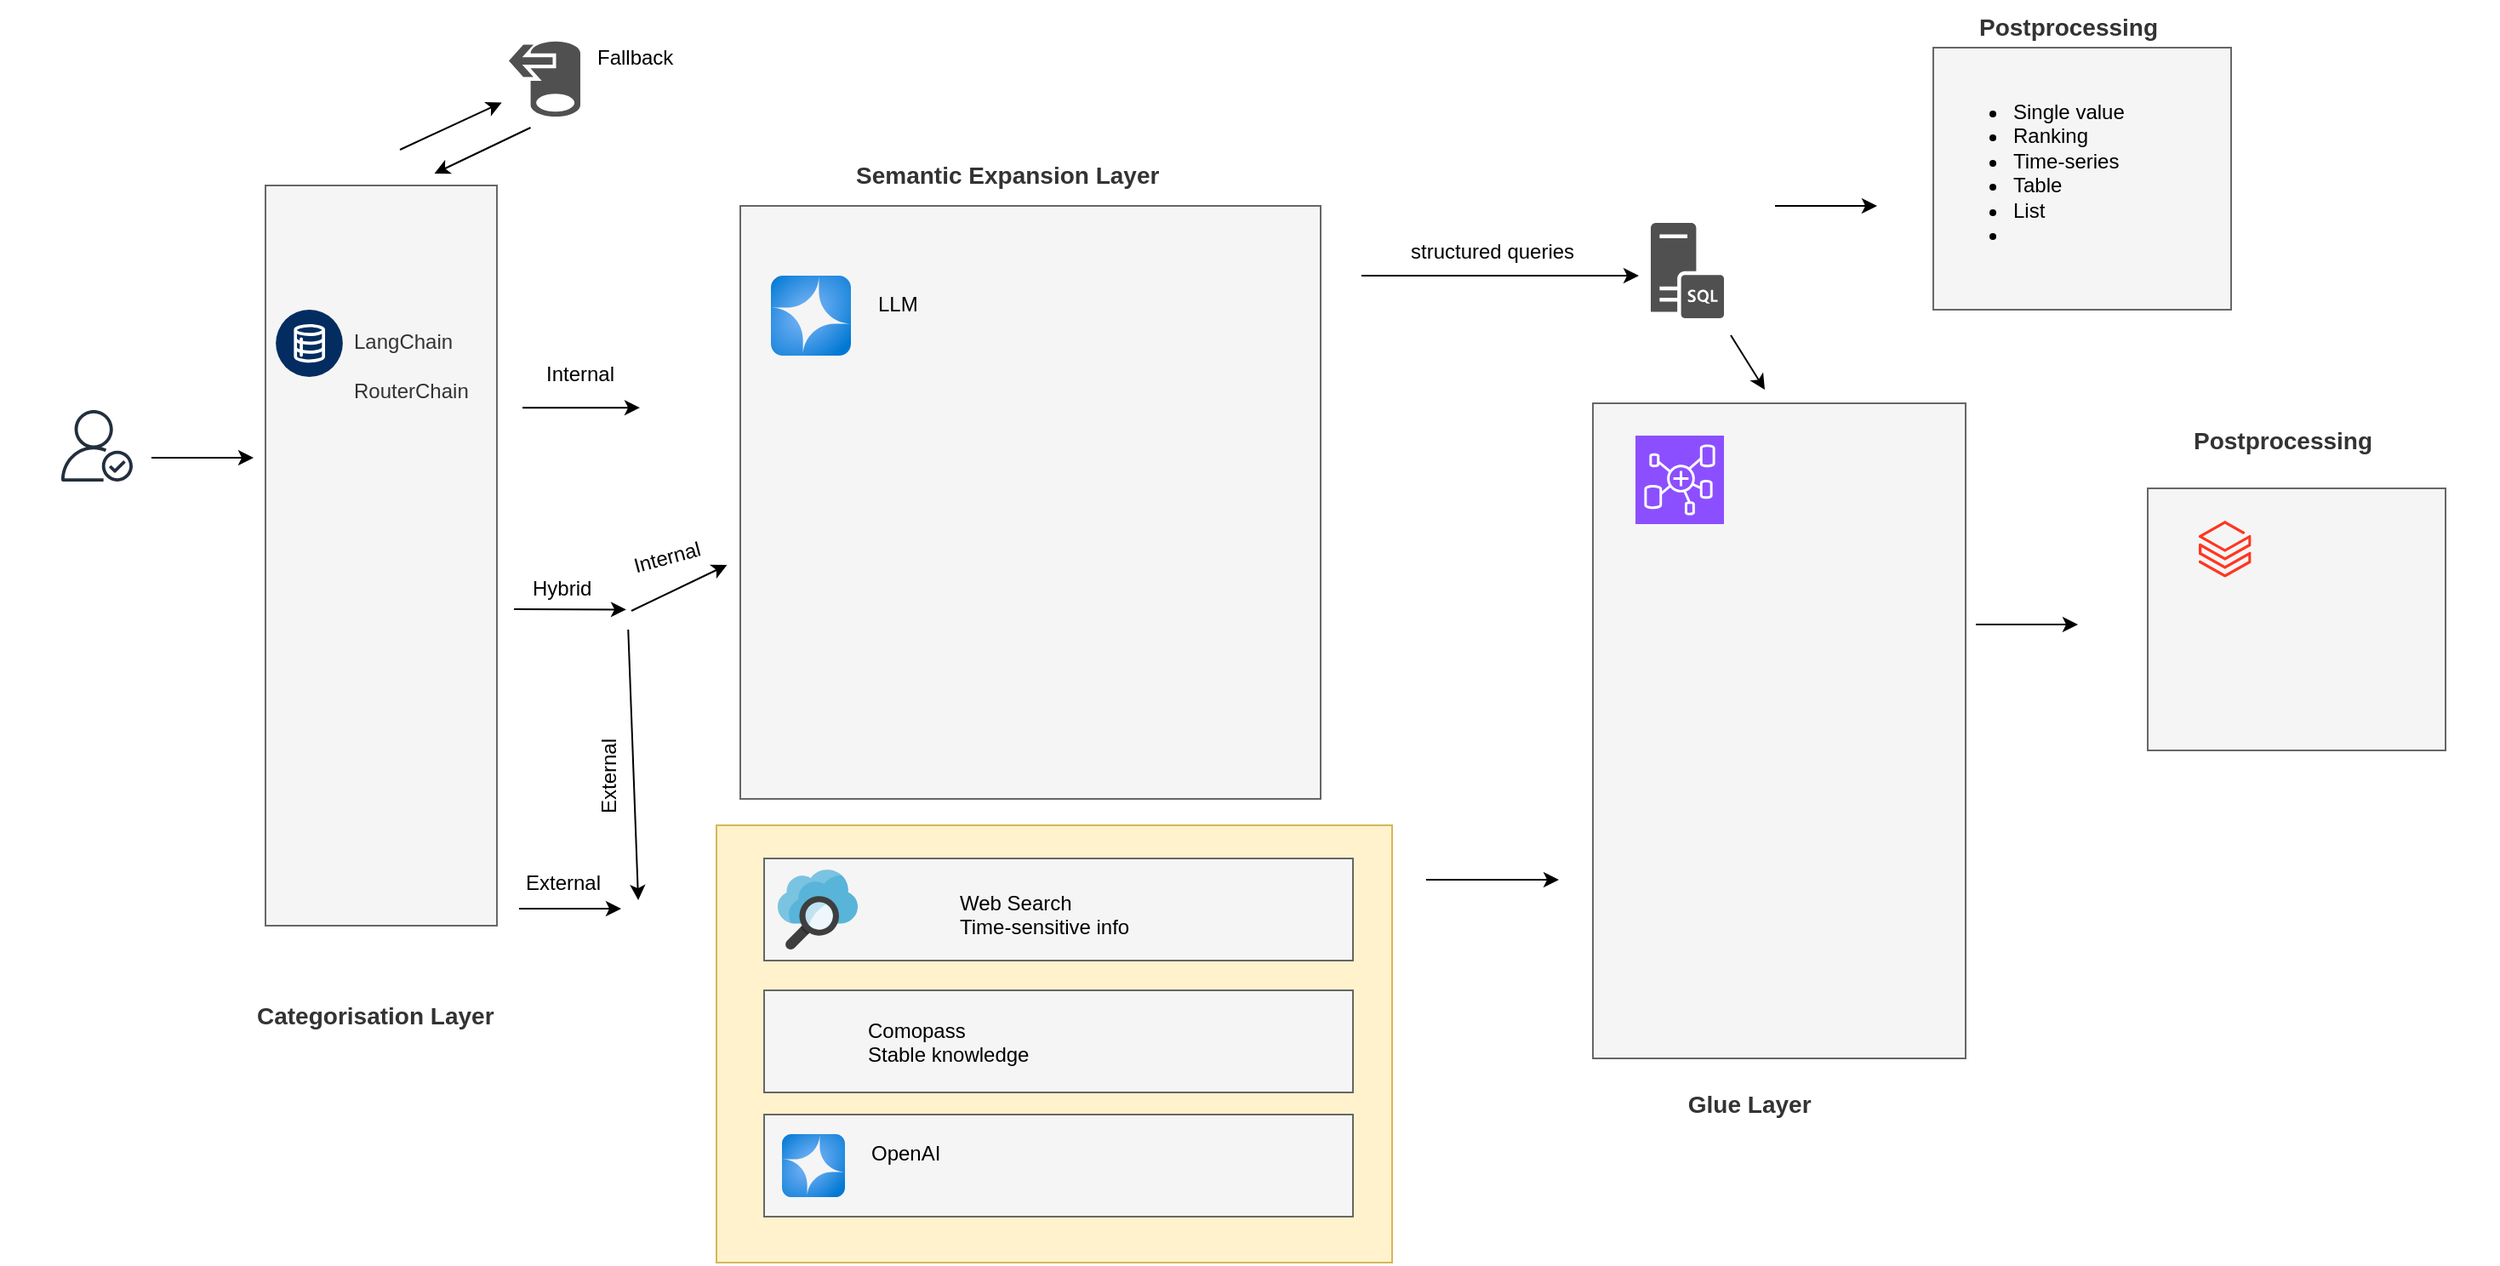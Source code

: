<mxfile border="50" scale="3" compressed="false" locked="false" version="26.2.13">
  <diagram name="Blank" id="YmL12bMKpDGza6XwsDPr">
    <mxGraphModel dx="2680" dy="814" grid="0" gridSize="10" guides="1" tooltips="1" connect="1" arrows="1" fold="1" page="0" pageScale="1" pageWidth="827" pageHeight="1169" background="none" math="1" shadow="0">
      <root>
        <mxCell id="X5NqExCQtvZxIxQ7pmgY-0" />
        <mxCell id="1" parent="X5NqExCQtvZxIxQ7pmgY-0" />
        <mxCell id="0-6Xh5VArb5mex6PAZ4W-113" value="" style="rounded=0;whiteSpace=wrap;html=1;fillColor=#fff2cc;strokeColor=#d6b656;" vertex="1" parent="1">
          <mxGeometry x="-711" y="565" width="397" height="257" as="geometry" />
        </mxCell>
        <mxCell id="0-6Xh5VArb5mex6PAZ4W-3" value="" style="shape=image;html=1;verticalAlign=top;verticalLabelPosition=bottom;labelBackgroundColor=#ffffff;imageAspect=0;aspect=fixed;image=https://cdn0.iconfinder.com/data/icons/evericons-24px-vol-1/24/question-128.png" vertex="1" parent="1">
          <mxGeometry x="-1132" y="270" width="54" height="54" as="geometry" />
        </mxCell>
        <mxCell id="0-6Xh5VArb5mex6PAZ4W-5" value="" style="endArrow=classic;html=1;rounded=0;" edge="1" parent="1">
          <mxGeometry width="50" height="50" relative="1" as="geometry">
            <mxPoint x="-825" y="319.57" as="sourcePoint" />
            <mxPoint x="-756" y="319.57" as="targetPoint" />
          </mxGeometry>
        </mxCell>
        <mxCell id="0-6Xh5VArb5mex6PAZ4W-40" value="Internal&amp;nbsp;" style="text;whiteSpace=wrap;html=1;" vertex="1" parent="1">
          <mxGeometry x="-813" y="286" width="155" height="35" as="geometry" />
        </mxCell>
        <mxCell id="0-6Xh5VArb5mex6PAZ4W-44" value="Hybrid" style="text;whiteSpace=wrap;html=1;" vertex="1" parent="1">
          <mxGeometry x="-821" y="412" width="155" height="35" as="geometry" />
        </mxCell>
        <mxCell id="0-6Xh5VArb5mex6PAZ4W-46" value="" style="endArrow=classic;html=1;rounded=0;" edge="1" parent="1">
          <mxGeometry width="50" height="50" relative="1" as="geometry">
            <mxPoint x="-827" y="614" as="sourcePoint" />
            <mxPoint x="-767" y="614" as="targetPoint" />
          </mxGeometry>
        </mxCell>
        <mxCell id="0-6Xh5VArb5mex6PAZ4W-47" value="" style="endArrow=classic;html=1;rounded=0;" edge="1" parent="1">
          <mxGeometry width="50" height="50" relative="1" as="geometry">
            <mxPoint x="-830" y="438" as="sourcePoint" />
            <mxPoint x="-764" y="438.21" as="targetPoint" />
          </mxGeometry>
        </mxCell>
        <mxCell id="0-6Xh5VArb5mex6PAZ4W-48" value="" style="endArrow=classic;html=1;rounded=0;" edge="1" parent="1">
          <mxGeometry width="50" height="50" relative="1" as="geometry">
            <mxPoint x="-332" y="242" as="sourcePoint" />
            <mxPoint x="-169" y="242" as="targetPoint" />
          </mxGeometry>
        </mxCell>
        <mxCell id="0-6Xh5VArb5mex6PAZ4W-51" value="" style="sketch=0;pointerEvents=1;shadow=0;dashed=0;html=1;strokeColor=none;fillColor=#505050;labelPosition=center;verticalLabelPosition=bottom;verticalAlign=top;outlineConnect=0;align=center;shape=mxgraph.office.servers.sql_server;" vertex="1" parent="1">
          <mxGeometry x="-162" y="211" width="43" height="56" as="geometry" />
        </mxCell>
        <mxCell id="0-6Xh5VArb5mex6PAZ4W-39" value="" style="rounded=0;whiteSpace=wrap;html=1;fillColor=#f5f5f5;fontColor=#333333;strokeColor=#666666;" vertex="1" parent="1">
          <mxGeometry x="-697" y="201" width="341" height="348.5" as="geometry" />
        </mxCell>
        <mxCell id="0-6Xh5VArb5mex6PAZ4W-55" value="&lt;span style=&quot;forced-color-adjust: none; color: rgb(51, 51, 51); font-family: Helvetica; font-style: normal; font-variant-ligatures: normal; font-variant-caps: normal; letter-spacing: normal; orphans: 2; text-align: center; text-indent: 0px; text-transform: none; widows: 2; word-spacing: 0px; -webkit-text-stroke-width: 0px; white-space: normal; text-decoration-thickness: initial; text-decoration-style: initial; text-decoration-color: initial;&quot;&gt;&lt;b style=&quot;&quot;&gt;&lt;font style=&quot;font-size: 14px;&quot;&gt;Semantic Expansion Layer&lt;/font&gt;&lt;/b&gt;&lt;/span&gt;" style="text;whiteSpace=wrap;html=1;" vertex="1" parent="1">
          <mxGeometry x="-631.003" y="167.999" width="181" height="36" as="geometry" />
        </mxCell>
        <mxCell id="0-6Xh5VArb5mex6PAZ4W-56" value="&lt;b style=&quot;color: rgb(51, 51, 51); text-align: center;&quot;&gt;&lt;font style=&quot;font-size: 14px;&quot;&gt;Categorisation Layer&lt;/font&gt;&lt;/b&gt;" style="text;whiteSpace=wrap;html=1;" vertex="1" parent="1">
          <mxGeometry x="-983.003" y="661.999" width="181" height="36" as="geometry" />
        </mxCell>
        <mxCell id="0-6Xh5VArb5mex6PAZ4W-58" value="&lt;b style=&quot;color: rgb(51, 51, 51); text-align: center;&quot;&gt;&lt;font style=&quot;font-size: 14px;&quot;&gt;&amp;nbsp; &amp;nbsp; &amp;nbsp; &amp;nbsp; &amp;nbsp; Glue Layer&lt;/font&gt;&lt;/b&gt;" style="text;whiteSpace=wrap;html=1;" vertex="1" parent="1">
          <mxGeometry x="-181.003" y="713.629" width="181" height="36" as="geometry" />
        </mxCell>
        <mxCell id="0-6Xh5VArb5mex6PAZ4W-53" value="&lt;div&gt;&lt;b&gt;&lt;br&gt;&lt;/b&gt;&lt;/div&gt;" style="rounded=0;whiteSpace=wrap;html=1;fillColor=#f5f5f5;fontColor=#333333;strokeColor=#666666;" vertex="1" parent="1">
          <mxGeometry x="-196" y="317" width="219" height="385" as="geometry" />
        </mxCell>
        <mxCell id="0-6Xh5VArb5mex6PAZ4W-11" value="" style="sketch=0;points=[[0,0,0],[0.25,0,0],[0.5,0,0],[0.75,0,0],[1,0,0],[0,1,0],[0.25,1,0],[0.5,1,0],[0.75,1,0],[1,1,0],[0,0.25,0],[0,0.5,0],[0,0.75,0],[1,0.25,0],[1,0.5,0],[1,0.75,0]];outlineConnect=0;fontColor=#232F3E;fillColor=#8C4FFF;strokeColor=#ffffff;dashed=0;verticalLabelPosition=bottom;verticalAlign=top;align=center;html=1;fontSize=12;fontStyle=0;aspect=fixed;shape=mxgraph.aws4.resourceIcon;resIcon=mxgraph.aws4.glue_elastic_views;" vertex="1" parent="1">
          <mxGeometry x="-171" y="336" width="52" height="52" as="geometry" />
        </mxCell>
        <mxCell id="0-6Xh5VArb5mex6PAZ4W-37" value="" style="rounded=0;whiteSpace=wrap;html=1;fillColor=#f5f5f5;fontColor=#333333;strokeColor=#666666;" vertex="1" parent="1">
          <mxGeometry x="-976" y="189" width="136" height="435" as="geometry" />
        </mxCell>
        <mxCell id="0-6Xh5VArb5mex6PAZ4W-18" value="" style="verticalLabelPosition=bottom;aspect=fixed;html=1;shape=mxgraph.salesforce.data2;" vertex="1" parent="1">
          <mxGeometry x="-970" y="262" width="39.5" height="39.5" as="geometry" />
        </mxCell>
        <mxCell id="0-6Xh5VArb5mex6PAZ4W-10" value="" style="image;aspect=fixed;html=1;points=[];align=center;fontSize=12;image=img/lib/azure2/ai_machine_learning/Azure_OpenAI.svg;" vertex="1" parent="1">
          <mxGeometry x="-679" y="242" width="47" height="47" as="geometry" />
        </mxCell>
        <mxCell id="0-6Xh5VArb5mex6PAZ4W-60" value="structured queries" style="text;whiteSpace=wrap;html=1;" vertex="1" parent="1">
          <mxGeometry x="-305" y="214" width="162" height="35" as="geometry" />
        </mxCell>
        <mxCell id="0-6Xh5VArb5mex6PAZ4W-61" value="LLM" style="text;whiteSpace=wrap;html=1;" vertex="1" parent="1">
          <mxGeometry x="-618" y="245" width="155" height="35" as="geometry" />
        </mxCell>
        <mxCell id="0-6Xh5VArb5mex6PAZ4W-69" value="External" style="text;whiteSpace=wrap;html=1;" vertex="1" parent="1">
          <mxGeometry x="-825" y="584.5" width="155" height="35" as="geometry" />
        </mxCell>
        <mxCell id="0-6Xh5VArb5mex6PAZ4W-70" value="" style="rounded=0;whiteSpace=wrap;html=1;fillColor=#f5f5f5;fontColor=#333333;strokeColor=#666666;" vertex="1" parent="1">
          <mxGeometry x="-683" y="584.5" width="346" height="60" as="geometry" />
        </mxCell>
        <mxCell id="0-6Xh5VArb5mex6PAZ4W-12" value="" style="image;sketch=0;aspect=fixed;html=1;points=[];align=center;fontSize=12;image=img/lib/mscae/Search.svg;" vertex="1" parent="1">
          <mxGeometry x="-675" y="591" width="47" height="47" as="geometry" />
        </mxCell>
        <mxCell id="0-6Xh5VArb5mex6PAZ4W-76" value="" style="endArrow=classic;html=1;rounded=0;" edge="1" parent="1">
          <mxGeometry width="50" height="50" relative="1" as="geometry">
            <mxPoint x="-1043" y="349" as="sourcePoint" />
            <mxPoint x="-983" y="349" as="targetPoint" />
          </mxGeometry>
        </mxCell>
        <mxCell id="0-6Xh5VArb5mex6PAZ4W-78" value="&lt;div&gt;&lt;b&gt;&lt;br&gt;&lt;/b&gt;&lt;/div&gt;" style="rounded=0;whiteSpace=wrap;html=1;fillColor=#f5f5f5;fontColor=#333333;strokeColor=#666666;" vertex="1" parent="1">
          <mxGeometry x="130" y="367" width="175" height="154" as="geometry" />
        </mxCell>
        <mxCell id="0-6Xh5VArb5mex6PAZ4W-79" value="&lt;span style=&quot;forced-color-adjust: none; color: rgb(51, 51, 51); font-family: Helvetica; font-style: normal; font-variant-ligatures: normal; font-variant-caps: normal; letter-spacing: normal; orphans: 2; text-align: center; text-indent: 0px; text-transform: none; widows: 2; word-spacing: 0px; -webkit-text-stroke-width: 0px; white-space: normal; text-decoration-thickness: initial; text-decoration-style: initial; text-decoration-color: initial;&quot;&gt;&lt;b style=&quot;&quot;&gt;&lt;font style=&quot;font-size: 14px;&quot;&gt;Postprocessing&lt;/font&gt;&lt;/b&gt;&lt;/span&gt;" style="text;whiteSpace=wrap;html=1;" vertex="1" parent="1">
          <mxGeometry x="154.997" y="323.999" width="181" height="36" as="geometry" />
        </mxCell>
        <mxCell id="0-6Xh5VArb5mex6PAZ4W-82" value="" style="sketch=0;outlineConnect=0;fontColor=#232F3E;gradientColor=none;fillColor=#232F3D;strokeColor=none;dashed=0;verticalLabelPosition=bottom;verticalAlign=top;align=center;html=1;fontSize=12;fontStyle=0;aspect=fixed;pointerEvents=1;shape=mxgraph.aws4.authenticated_user;" vertex="1" parent="1">
          <mxGeometry x="-1096" y="321" width="42" height="42" as="geometry" />
        </mxCell>
        <mxCell id="0-6Xh5VArb5mex6PAZ4W-83" value="" style="endArrow=classic;html=1;rounded=0;entryX=0.75;entryY=0;entryDx=0;entryDy=0;" edge="1" parent="1" target="0-6Xh5VArb5mex6PAZ4W-44">
          <mxGeometry width="50" height="50" relative="1" as="geometry">
            <mxPoint x="-761" y="439" as="sourcePoint" />
            <mxPoint x="-701" y="439" as="targetPoint" />
          </mxGeometry>
        </mxCell>
        <mxCell id="0-6Xh5VArb5mex6PAZ4W-84" value="" style="endArrow=classic;html=1;rounded=0;entryX=0.439;entryY=0.7;entryDx=0;entryDy=0;entryPerimeter=0;exitX=0.375;exitY=1.086;exitDx=0;exitDy=0;exitPerimeter=0;" edge="1" parent="1" source="0-6Xh5VArb5mex6PAZ4W-44" target="0-6Xh5VArb5mex6PAZ4W-69">
          <mxGeometry width="50" height="50" relative="1" as="geometry">
            <mxPoint x="-807" y="452" as="sourcePoint" />
            <mxPoint x="-747" y="452" as="targetPoint" />
          </mxGeometry>
        </mxCell>
        <mxCell id="0-6Xh5VArb5mex6PAZ4W-87" value="" style="endArrow=classic;html=1;rounded=0;" edge="1" parent="1">
          <mxGeometry width="50" height="50" relative="1" as="geometry">
            <mxPoint x="-115" y="277" as="sourcePoint" />
            <mxPoint x="-95" y="309" as="targetPoint" />
          </mxGeometry>
        </mxCell>
        <mxCell id="0-6Xh5VArb5mex6PAZ4W-88" value="" style="endArrow=classic;html=1;rounded=0;" edge="1" parent="1">
          <mxGeometry width="50" height="50" relative="1" as="geometry">
            <mxPoint x="-294" y="597" as="sourcePoint" />
            <mxPoint x="-216" y="597" as="targetPoint" />
          </mxGeometry>
        </mxCell>
        <mxCell id="0-6Xh5VArb5mex6PAZ4W-90" value="" style="endArrow=classic;html=1;rounded=0;" edge="1" parent="1">
          <mxGeometry width="50" height="50" relative="1" as="geometry">
            <mxPoint x="29" y="447" as="sourcePoint" />
            <mxPoint x="89" y="447" as="targetPoint" />
          </mxGeometry>
        </mxCell>
        <mxCell id="0-6Xh5VArb5mex6PAZ4W-52" value="" style="image;aspect=fixed;html=1;points=[];align=center;fontSize=12;image=img/lib/azure2/analytics/Azure_Databricks.svg;" vertex="1" parent="1">
          <mxGeometry x="160" y="386" width="30.8" height="33.35" as="geometry" />
        </mxCell>
        <mxCell id="0-6Xh5VArb5mex6PAZ4W-91" value="&lt;span style=&quot;color: rgb(51, 51, 51); text-align: center;&quot;&gt;LangChain&lt;/span&gt;&lt;div&gt;&lt;span style=&quot;color: rgb(51, 51, 51); text-align: center;&quot;&gt;&lt;br&gt;&lt;/span&gt;&lt;/div&gt;&lt;div&gt;&lt;span style=&quot;color: rgb(51, 51, 51); text-align: center;&quot;&gt;RouterChain&lt;/span&gt;&lt;/div&gt;" style="text;whiteSpace=wrap;html=1;" vertex="1" parent="1">
          <mxGeometry x="-926" y="267" width="155" height="56" as="geometry" />
        </mxCell>
        <mxCell id="0-6Xh5VArb5mex6PAZ4W-92" value="" style="sketch=0;pointerEvents=1;shadow=0;dashed=0;html=1;strokeColor=none;labelPosition=center;verticalLabelPosition=bottom;verticalAlign=top;align=center;fillColor=#505050;shape=mxgraph.mscae.intune.data_migration_wizard;rotation=-180;" vertex="1" parent="1">
          <mxGeometry x="-833" y="104" width="42" height="45" as="geometry" />
        </mxCell>
        <mxCell id="0-6Xh5VArb5mex6PAZ4W-93" value="Fallback" style="text;whiteSpace=wrap;html=1;" vertex="1" parent="1">
          <mxGeometry x="-783" y="100" width="155" height="35" as="geometry" />
        </mxCell>
        <mxCell id="0-6Xh5VArb5mex6PAZ4W-94" value="&lt;div&gt;&lt;b&gt;&lt;br&gt;&lt;/b&gt;&lt;/div&gt;" style="rounded=0;whiteSpace=wrap;html=1;fillColor=#f5f5f5;fontColor=#333333;strokeColor=#666666;" vertex="1" parent="1">
          <mxGeometry x="4" y="108" width="175" height="154" as="geometry" />
        </mxCell>
        <mxCell id="0-6Xh5VArb5mex6PAZ4W-95" value="" style="endArrow=classic;html=1;rounded=0;" edge="1" parent="1">
          <mxGeometry width="50" height="50" relative="1" as="geometry">
            <mxPoint x="-89" y="201" as="sourcePoint" />
            <mxPoint x="-29" y="201" as="targetPoint" />
          </mxGeometry>
        </mxCell>
        <mxCell id="0-6Xh5VArb5mex6PAZ4W-96" value="&lt;span style=&quot;forced-color-adjust: none; color: rgb(51, 51, 51); font-family: Helvetica; font-style: normal; font-variant-ligatures: normal; font-variant-caps: normal; letter-spacing: normal; orphans: 2; text-align: center; text-indent: 0px; text-transform: none; widows: 2; word-spacing: 0px; -webkit-text-stroke-width: 0px; white-space: normal; text-decoration-thickness: initial; text-decoration-style: initial; text-decoration-color: initial;&quot;&gt;&lt;b style=&quot;&quot;&gt;&lt;font style=&quot;font-size: 14px;&quot;&gt;Postprocessing&lt;/font&gt;&lt;/b&gt;&lt;/span&gt;" style="text;whiteSpace=wrap;html=1;" vertex="1" parent="1">
          <mxGeometry x="28.997" y="80.999" width="181" height="36" as="geometry" />
        </mxCell>
        <mxCell id="0-6Xh5VArb5mex6PAZ4W-97" value="&lt;ul&gt;&lt;li&gt;Single value&lt;/li&gt;&lt;li&gt;Ranking&lt;/li&gt;&lt;li&gt;Time-series&lt;/li&gt;&lt;li&gt;Table&amp;nbsp;&lt;/li&gt;&lt;li&gt;List&lt;/li&gt;&lt;li&gt;&lt;br&gt;&lt;/li&gt;&lt;/ul&gt;" style="text;whiteSpace=wrap;html=1;" vertex="1" parent="1">
          <mxGeometry x="9" y="120" width="155" height="35" as="geometry" />
        </mxCell>
        <mxCell id="0-6Xh5VArb5mex6PAZ4W-100" value="" style="endArrow=classic;html=1;rounded=0;entryX=1.099;entryY=0.194;entryDx=0;entryDy=0;entryPerimeter=0;" edge="1" parent="1" target="0-6Xh5VArb5mex6PAZ4W-92">
          <mxGeometry width="50" height="50" relative="1" as="geometry">
            <mxPoint x="-897" y="168" as="sourcePoint" />
            <mxPoint x="-840" y="124" as="targetPoint" />
          </mxGeometry>
        </mxCell>
        <mxCell id="0-6Xh5VArb5mex6PAZ4W-101" value="" style="endArrow=classic;html=1;rounded=0;entryX=0.5;entryY=1;entryDx=0;entryDy=0;" edge="1" parent="1">
          <mxGeometry width="50" height="50" relative="1" as="geometry">
            <mxPoint x="-820.25" y="155" as="sourcePoint" />
            <mxPoint x="-876.75" y="182" as="targetPoint" />
          </mxGeometry>
        </mxCell>
        <mxCell id="0-6Xh5VArb5mex6PAZ4W-107" value="Internal" style="text;whiteSpace=wrap;html=1;rotation=-15;" vertex="1" parent="1">
          <mxGeometry x="-761" y="391.0" width="64" height="35" as="geometry" />
        </mxCell>
        <mxCell id="0-6Xh5VArb5mex6PAZ4W-108" value="External" style="text;whiteSpace=wrap;html=1;rotation=-90;" vertex="1" parent="1">
          <mxGeometry x="-848" y="465" width="155" height="35" as="geometry" />
        </mxCell>
        <mxCell id="0-6Xh5VArb5mex6PAZ4W-110" value="" style="rounded=0;whiteSpace=wrap;html=1;fillColor=#f5f5f5;fontColor=#333333;strokeColor=#666666;" vertex="1" parent="1">
          <mxGeometry x="-683" y="662" width="346" height="60" as="geometry" />
        </mxCell>
        <mxCell id="0-6Xh5VArb5mex6PAZ4W-111" value="" style="rounded=0;whiteSpace=wrap;html=1;fillColor=#f5f5f5;fontColor=#333333;strokeColor=#666666;" vertex="1" parent="1">
          <mxGeometry x="-683" y="735" width="346" height="60" as="geometry" />
        </mxCell>
        <mxCell id="0-6Xh5VArb5mex6PAZ4W-9" value="" style="shape=image;html=1;verticalAlign=top;verticalLabelPosition=bottom;labelBackgroundColor=#ffffff;imageAspect=0;aspect=fixed;image=https://cdn2.iconfinder.com/data/icons/freecns-cumulus/32/519779-90_Compass-128.png" vertex="1" parent="1">
          <mxGeometry x="-683" y="666" width="52" height="52" as="geometry" />
        </mxCell>
        <mxCell id="0-6Xh5VArb5mex6PAZ4W-73" value="" style="image;aspect=fixed;html=1;points=[];align=center;fontSize=12;image=img/lib/azure2/ai_machine_learning/Azure_OpenAI.svg;" vertex="1" parent="1">
          <mxGeometry x="-672.5" y="746.5" width="37" height="37" as="geometry" />
        </mxCell>
        <mxCell id="0-6Xh5VArb5mex6PAZ4W-64" value="&lt;font style=&quot;font-size: 12px;&quot;&gt;Comopass&lt;/font&gt;&lt;div&gt;&lt;font style=&quot;font-size: 12px;&quot;&gt;Stable knowledge&lt;/font&gt;&lt;div&gt;&lt;br&gt;&lt;/div&gt;&lt;/div&gt;" style="text;whiteSpace=wrap;html=1;" vertex="1" parent="1">
          <mxGeometry x="-624" y="672" width="182" height="42" as="geometry" />
        </mxCell>
        <mxCell id="0-6Xh5VArb5mex6PAZ4W-74" value="Web Search&lt;br&gt;&lt;div&gt;Time-sensitive info&lt;/div&gt;" style="text;whiteSpace=wrap;html=1;" vertex="1" parent="1">
          <mxGeometry x="-570" y="597" width="155" height="35" as="geometry" />
        </mxCell>
        <mxCell id="0-6Xh5VArb5mex6PAZ4W-112" value="OpenAI&lt;div&gt;&lt;br&gt;&lt;/div&gt;" style="text;whiteSpace=wrap;html=1;" vertex="1" parent="1">
          <mxGeometry x="-622" y="744" width="155" height="35" as="geometry" />
        </mxCell>
        <mxCell id="0-6Xh5VArb5mex6PAZ4W-114" value="" style="shape=image;html=1;verticalAlign=top;verticalLabelPosition=bottom;labelBackgroundColor=#ffffff;imageAspect=0;aspect=fixed;image=https://cdn2.iconfinder.com/data/icons/freecns-cumulus/32/519779-90_Compass-128.png" vertex="1" parent="1">
          <mxGeometry x="-628" y="589" width="47" height="47" as="geometry" />
        </mxCell>
      </root>
    </mxGraphModel>
  </diagram>
</mxfile>
